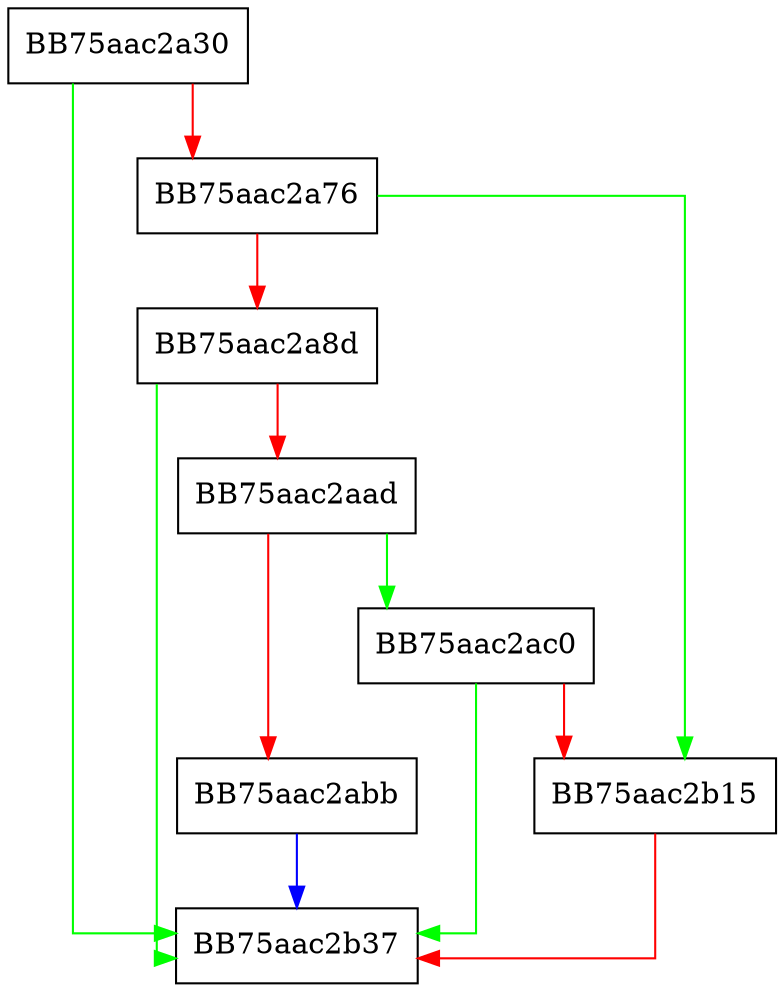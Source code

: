 digraph Reset {
  node [shape="box"];
  graph [splines=ortho];
  BB75aac2a30 -> BB75aac2b37 [color="green"];
  BB75aac2a30 -> BB75aac2a76 [color="red"];
  BB75aac2a76 -> BB75aac2b15 [color="green"];
  BB75aac2a76 -> BB75aac2a8d [color="red"];
  BB75aac2a8d -> BB75aac2b37 [color="green"];
  BB75aac2a8d -> BB75aac2aad [color="red"];
  BB75aac2aad -> BB75aac2ac0 [color="green"];
  BB75aac2aad -> BB75aac2abb [color="red"];
  BB75aac2abb -> BB75aac2b37 [color="blue"];
  BB75aac2ac0 -> BB75aac2b37 [color="green"];
  BB75aac2ac0 -> BB75aac2b15 [color="red"];
  BB75aac2b15 -> BB75aac2b37 [color="red"];
}